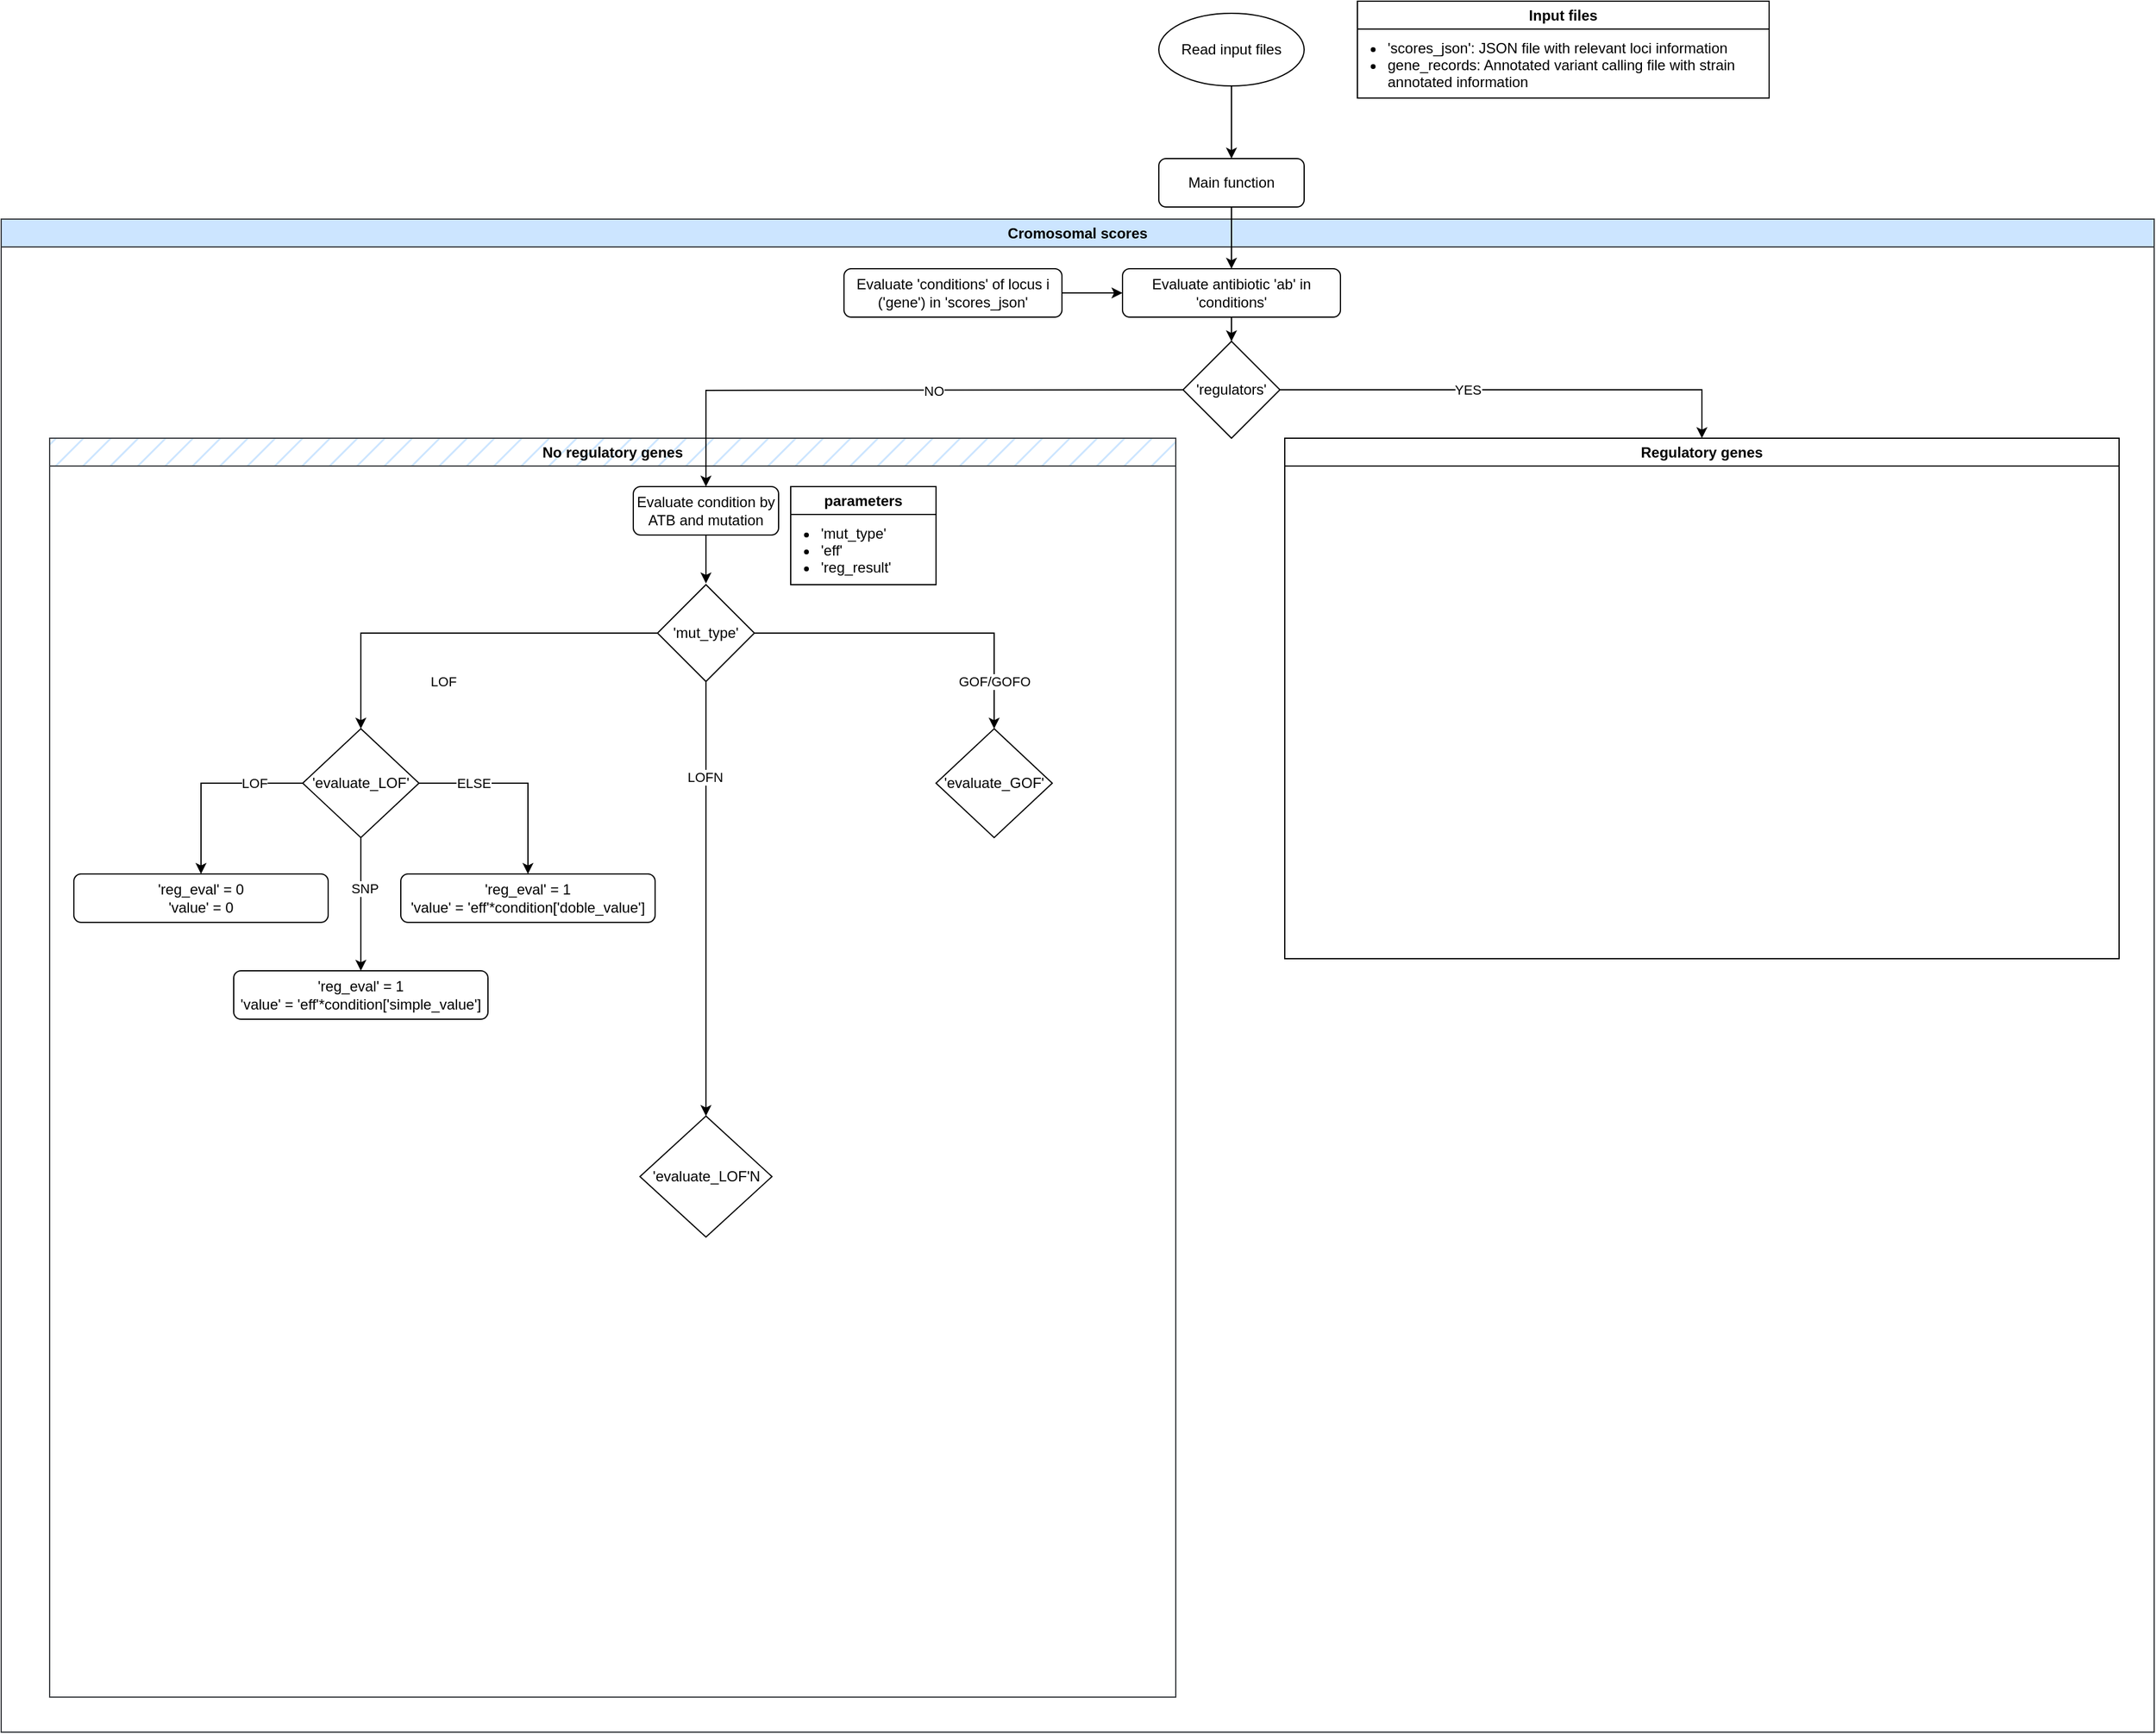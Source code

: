 <mxfile version="26.0.16">
  <diagram id="C5RBs43oDa-KdzZeNtuy" name="Page-1">
    <mxGraphModel dx="2261" dy="1944" grid="1" gridSize="10" guides="1" tooltips="1" connect="1" arrows="1" fold="1" page="1" pageScale="1" pageWidth="827" pageHeight="1169" math="0" shadow="0">
      <root>
        <mxCell id="WIyWlLk6GJQsqaUBKTNV-0" />
        <mxCell id="WIyWlLk6GJQsqaUBKTNV-1" parent="WIyWlLk6GJQsqaUBKTNV-0" />
        <mxCell id="jgtN1q6R72p-Jlgtg6lF-0" value="Cromosomal scores" style="swimlane;whiteSpace=wrap;html=1;fillColor=#cce5ff;strokeColor=#36393d;fillStyle=solid;" parent="WIyWlLk6GJQsqaUBKTNV-1" vertex="1">
          <mxGeometry x="-800" y="60" width="1778" height="1250" as="geometry" />
        </mxCell>
        <mxCell id="jgtN1q6R72p-Jlgtg6lF-1" value="No regulatory genes" style="swimlane;whiteSpace=wrap;html=1;fillColor=#cce5ff;strokeColor=#36393d;fillStyle=hatch;" parent="jgtN1q6R72p-Jlgtg6lF-0" vertex="1">
          <mxGeometry x="40" y="181" width="930" height="1040" as="geometry" />
        </mxCell>
        <mxCell id="hHSMLHifavFTPqrbUgCw-28" style="edgeStyle=orthogonalEdgeStyle;rounded=0;orthogonalLoop=1;jettySize=auto;html=1;exitX=0.5;exitY=1;exitDx=0;exitDy=0;entryX=0.5;entryY=0;entryDx=0;entryDy=0;" edge="1" parent="jgtN1q6R72p-Jlgtg6lF-1" source="hHSMLHifavFTPqrbUgCw-26">
          <mxGeometry relative="1" as="geometry">
            <mxPoint x="542" y="120" as="targetPoint" />
          </mxGeometry>
        </mxCell>
        <mxCell id="hHSMLHifavFTPqrbUgCw-26" value="Evaluate condition by ATB and mutation" style="rounded=1;whiteSpace=wrap;html=1;fontSize=12;glass=0;strokeWidth=1;shadow=0;" vertex="1" parent="jgtN1q6R72p-Jlgtg6lF-1">
          <mxGeometry x="482" y="40" width="120" height="40" as="geometry" />
        </mxCell>
        <mxCell id="hHSMLHifavFTPqrbUgCw-29" value="parameters" style="swimlane;whiteSpace=wrap;html=1;" vertex="1" parent="jgtN1q6R72p-Jlgtg6lF-1">
          <mxGeometry x="612" y="40" width="120" height="81" as="geometry" />
        </mxCell>
        <mxCell id="hHSMLHifavFTPqrbUgCw-30" value="&lt;ul&gt;&lt;li&gt;&#39;mut_type&#39;&lt;/li&gt;&lt;li&gt;&#39;eff&#39;&lt;/li&gt;&lt;li&gt;&#39;reg_result&#39;&lt;/li&gt;&lt;/ul&gt;" style="text;strokeColor=none;fillColor=none;align=left;verticalAlign=middle;spacingLeft=-17;spacingRight=4;overflow=hidden;points=[[0,0.5],[1,0.5]];portConstraint=eastwest;rotatable=0;whiteSpace=wrap;html=1;spacing=2;spacingTop=-6;" vertex="1" parent="hHSMLHifavFTPqrbUgCw-29">
          <mxGeometry y="23" width="120" height="58" as="geometry" />
        </mxCell>
        <mxCell id="hHSMLHifavFTPqrbUgCw-33" style="edgeStyle=orthogonalEdgeStyle;rounded=0;orthogonalLoop=1;jettySize=auto;html=1;exitX=0;exitY=0.5;exitDx=0;exitDy=0;entryX=0.5;entryY=0;entryDx=0;entryDy=0;" edge="1" parent="jgtN1q6R72p-Jlgtg6lF-1" source="hHSMLHifavFTPqrbUgCw-31" target="hHSMLHifavFTPqrbUgCw-38">
          <mxGeometry relative="1" as="geometry">
            <mxPoint x="426" y="240" as="targetPoint" />
          </mxGeometry>
        </mxCell>
        <mxCell id="hHSMLHifavFTPqrbUgCw-34" value="LOF" style="edgeLabel;html=1;align=center;verticalAlign=middle;resizable=0;points=[];" vertex="1" connectable="0" parent="hHSMLHifavFTPqrbUgCw-33">
          <mxGeometry x="-0.458" relative="1" as="geometry">
            <mxPoint x="-89" y="40" as="offset" />
          </mxGeometry>
        </mxCell>
        <mxCell id="hHSMLHifavFTPqrbUgCw-51" style="edgeStyle=orthogonalEdgeStyle;rounded=0;orthogonalLoop=1;jettySize=auto;html=1;exitX=0.5;exitY=1;exitDx=0;exitDy=0;entryX=0.5;entryY=0;entryDx=0;entryDy=0;" edge="1" parent="jgtN1q6R72p-Jlgtg6lF-1" source="hHSMLHifavFTPqrbUgCw-31" target="hHSMLHifavFTPqrbUgCw-50">
          <mxGeometry relative="1" as="geometry" />
        </mxCell>
        <mxCell id="hHSMLHifavFTPqrbUgCw-54" value="LOFN" style="edgeLabel;html=1;align=center;verticalAlign=middle;resizable=0;points=[];" vertex="1" connectable="0" parent="hHSMLHifavFTPqrbUgCw-51">
          <mxGeometry x="-0.56" y="-1" relative="1" as="geometry">
            <mxPoint as="offset" />
          </mxGeometry>
        </mxCell>
        <mxCell id="hHSMLHifavFTPqrbUgCw-31" value="&#39;mut_type&#39;" style="rhombus;whiteSpace=wrap;html=1;" vertex="1" parent="jgtN1q6R72p-Jlgtg6lF-1">
          <mxGeometry x="502" y="121" width="80" height="80" as="geometry" />
        </mxCell>
        <mxCell id="hHSMLHifavFTPqrbUgCw-36" style="edgeStyle=orthogonalEdgeStyle;rounded=0;orthogonalLoop=1;jettySize=auto;html=1;exitX=1;exitY=0.5;exitDx=0;exitDy=0;entryX=0.5;entryY=0;entryDx=0;entryDy=0;" edge="1" parent="jgtN1q6R72p-Jlgtg6lF-1" source="hHSMLHifavFTPqrbUgCw-31" target="hHSMLHifavFTPqrbUgCw-40">
          <mxGeometry relative="1" as="geometry">
            <mxPoint x="671" y="240" as="targetPoint" />
          </mxGeometry>
        </mxCell>
        <mxCell id="hHSMLHifavFTPqrbUgCw-37" value="GOF/GOFO" style="edgeLabel;html=1;align=center;verticalAlign=middle;resizable=0;points=[];" vertex="1" connectable="0" parent="hHSMLHifavFTPqrbUgCw-36">
          <mxGeometry x="-0.624" relative="1" as="geometry">
            <mxPoint x="146" y="40" as="offset" />
          </mxGeometry>
        </mxCell>
        <mxCell id="hHSMLHifavFTPqrbUgCw-57" style="edgeStyle=orthogonalEdgeStyle;rounded=0;orthogonalLoop=1;jettySize=auto;html=1;exitX=0.5;exitY=1;exitDx=0;exitDy=0;entryX=0.5;entryY=0;entryDx=0;entryDy=0;" edge="1" parent="jgtN1q6R72p-Jlgtg6lF-1" source="hHSMLHifavFTPqrbUgCw-38" target="hHSMLHifavFTPqrbUgCw-42">
          <mxGeometry relative="1" as="geometry" />
        </mxCell>
        <mxCell id="hHSMLHifavFTPqrbUgCw-58" value="SNP" style="edgeLabel;html=1;align=center;verticalAlign=middle;resizable=0;points=[];" vertex="1" connectable="0" parent="hHSMLHifavFTPqrbUgCw-57">
          <mxGeometry x="-0.236" y="3" relative="1" as="geometry">
            <mxPoint as="offset" />
          </mxGeometry>
        </mxCell>
        <mxCell id="hHSMLHifavFTPqrbUgCw-59" style="edgeStyle=orthogonalEdgeStyle;rounded=0;orthogonalLoop=1;jettySize=auto;html=1;exitX=0;exitY=0.5;exitDx=0;exitDy=0;entryX=0.5;entryY=0;entryDx=0;entryDy=0;" edge="1" parent="jgtN1q6R72p-Jlgtg6lF-1" source="hHSMLHifavFTPqrbUgCw-38" target="hHSMLHifavFTPqrbUgCw-41">
          <mxGeometry relative="1" as="geometry" />
        </mxCell>
        <mxCell id="hHSMLHifavFTPqrbUgCw-60" value="LOF" style="edgeLabel;html=1;align=center;verticalAlign=middle;resizable=0;points=[];" vertex="1" connectable="0" parent="hHSMLHifavFTPqrbUgCw-59">
          <mxGeometry x="-0.167" y="2" relative="1" as="geometry">
            <mxPoint x="26" y="-2" as="offset" />
          </mxGeometry>
        </mxCell>
        <mxCell id="hHSMLHifavFTPqrbUgCw-61" style="edgeStyle=orthogonalEdgeStyle;rounded=0;orthogonalLoop=1;jettySize=auto;html=1;exitX=1;exitY=0.5;exitDx=0;exitDy=0;entryX=0.5;entryY=0;entryDx=0;entryDy=0;" edge="1" parent="jgtN1q6R72p-Jlgtg6lF-1" source="hHSMLHifavFTPqrbUgCw-38" target="hHSMLHifavFTPqrbUgCw-43">
          <mxGeometry relative="1" as="geometry" />
        </mxCell>
        <mxCell id="hHSMLHifavFTPqrbUgCw-62" value="ELSE" style="edgeLabel;html=1;align=center;verticalAlign=middle;resizable=0;points=[];" vertex="1" connectable="0" parent="hHSMLHifavFTPqrbUgCw-61">
          <mxGeometry x="-0.648" y="-4" relative="1" as="geometry">
            <mxPoint x="16" y="-4" as="offset" />
          </mxGeometry>
        </mxCell>
        <mxCell id="hHSMLHifavFTPqrbUgCw-38" value="&#39;evaluate_LOF&#39;" style="rhombus;whiteSpace=wrap;html=1;" vertex="1" parent="jgtN1q6R72p-Jlgtg6lF-1">
          <mxGeometry x="209" y="240" width="96" height="90" as="geometry" />
        </mxCell>
        <mxCell id="hHSMLHifavFTPqrbUgCw-40" value="&#39;evaluate_GOF&#39;" style="rhombus;whiteSpace=wrap;html=1;" vertex="1" parent="jgtN1q6R72p-Jlgtg6lF-1">
          <mxGeometry x="732" y="240" width="96" height="90" as="geometry" />
        </mxCell>
        <mxCell id="hHSMLHifavFTPqrbUgCw-41" value="&#39;reg_eval&#39; = 0&lt;div&gt;&#39;value&#39; = 0&lt;/div&gt;" style="rounded=1;whiteSpace=wrap;html=1;fontSize=12;glass=0;strokeWidth=1;shadow=0;" vertex="1" parent="jgtN1q6R72p-Jlgtg6lF-1">
          <mxGeometry x="20" y="360" width="210" height="40" as="geometry" />
        </mxCell>
        <mxCell id="hHSMLHifavFTPqrbUgCw-42" value="&#39;reg_eval&#39; = 1&lt;div&gt;&#39;value&#39; = &#39;eff&#39;*condition[&#39;simple_value&#39;]&lt;/div&gt;" style="rounded=1;whiteSpace=wrap;html=1;fontSize=12;glass=0;strokeWidth=1;shadow=0;" vertex="1" parent="jgtN1q6R72p-Jlgtg6lF-1">
          <mxGeometry x="152" y="440" width="210" height="40" as="geometry" />
        </mxCell>
        <mxCell id="hHSMLHifavFTPqrbUgCw-43" value="&#39;reg_eval&#39; = 1&lt;div&gt;&#39;value&#39; = &#39;eff&#39;*condition[&#39;doble_value&#39;]&lt;/div&gt;" style="rounded=1;whiteSpace=wrap;html=1;fontSize=12;glass=0;strokeWidth=1;shadow=0;" vertex="1" parent="jgtN1q6R72p-Jlgtg6lF-1">
          <mxGeometry x="290" y="360" width="210" height="40" as="geometry" />
        </mxCell>
        <mxCell id="hHSMLHifavFTPqrbUgCw-50" value="&#39;evaluate_LOF&#39;N" style="rhombus;whiteSpace=wrap;html=1;" vertex="1" parent="jgtN1q6R72p-Jlgtg6lF-1">
          <mxGeometry x="487.5" y="560" width="109" height="100" as="geometry" />
        </mxCell>
        <mxCell id="jgtN1q6R72p-Jlgtg6lF-2" value="Regulatory genes" style="swimlane;whiteSpace=wrap;html=1;" parent="jgtN1q6R72p-Jlgtg6lF-0" vertex="1">
          <mxGeometry x="1060" y="181" width="689" height="430" as="geometry" />
        </mxCell>
        <mxCell id="hHSMLHifavFTPqrbUgCw-16" style="edgeStyle=orthogonalEdgeStyle;rounded=0;orthogonalLoop=1;jettySize=auto;html=1;exitX=1;exitY=0.5;exitDx=0;exitDy=0;entryX=0;entryY=0.5;entryDx=0;entryDy=0;" edge="1" parent="jgtN1q6R72p-Jlgtg6lF-0" source="hHSMLHifavFTPqrbUgCw-8" target="hHSMLHifavFTPqrbUgCw-14">
          <mxGeometry relative="1" as="geometry" />
        </mxCell>
        <mxCell id="hHSMLHifavFTPqrbUgCw-8" value="Evaluate &#39;conditions&#39; of locus i (&#39;gene&#39;) in &#39;scores_json&#39;" style="rounded=1;whiteSpace=wrap;html=1;fontSize=12;glass=0;strokeWidth=1;shadow=0;" vertex="1" parent="jgtN1q6R72p-Jlgtg6lF-0">
          <mxGeometry x="696" y="41" width="180" height="40" as="geometry" />
        </mxCell>
        <mxCell id="hHSMLHifavFTPqrbUgCw-18" style="edgeStyle=orthogonalEdgeStyle;rounded=0;orthogonalLoop=1;jettySize=auto;html=1;exitX=0.5;exitY=1;exitDx=0;exitDy=0;entryX=0.5;entryY=0;entryDx=0;entryDy=0;" edge="1" parent="jgtN1q6R72p-Jlgtg6lF-0" source="hHSMLHifavFTPqrbUgCw-14" target="hHSMLHifavFTPqrbUgCw-17">
          <mxGeometry relative="1" as="geometry" />
        </mxCell>
        <mxCell id="hHSMLHifavFTPqrbUgCw-14" value="Evaluate antibiotic &#39;ab&#39;&amp;nbsp;in &#39;conditions&#39;" style="rounded=1;whiteSpace=wrap;html=1;fontSize=12;glass=0;strokeWidth=1;shadow=0;" vertex="1" parent="jgtN1q6R72p-Jlgtg6lF-0">
          <mxGeometry x="926" y="41" width="180" height="40" as="geometry" />
        </mxCell>
        <mxCell id="hHSMLHifavFTPqrbUgCw-19" style="edgeStyle=orthogonalEdgeStyle;rounded=0;orthogonalLoop=1;jettySize=auto;html=1;exitX=0;exitY=0.5;exitDx=0;exitDy=0;entryX=0.5;entryY=0;entryDx=0;entryDy=0;" edge="1" parent="jgtN1q6R72p-Jlgtg6lF-0" target="hHSMLHifavFTPqrbUgCw-26">
          <mxGeometry relative="1" as="geometry">
            <mxPoint x="996" y="141" as="sourcePoint" />
          </mxGeometry>
        </mxCell>
        <mxCell id="hHSMLHifavFTPqrbUgCw-21" value="NO" style="edgeLabel;html=1;align=center;verticalAlign=middle;resizable=0;points=[];" vertex="1" connectable="0" parent="hHSMLHifavFTPqrbUgCw-19">
          <mxGeometry x="0.343" relative="1" as="geometry">
            <mxPoint x="105" as="offset" />
          </mxGeometry>
        </mxCell>
        <mxCell id="hHSMLHifavFTPqrbUgCw-55" style="edgeStyle=orthogonalEdgeStyle;rounded=0;orthogonalLoop=1;jettySize=auto;html=1;exitX=1;exitY=0.5;exitDx=0;exitDy=0;entryX=0.5;entryY=0;entryDx=0;entryDy=0;" edge="1" parent="jgtN1q6R72p-Jlgtg6lF-0" source="hHSMLHifavFTPqrbUgCw-17" target="jgtN1q6R72p-Jlgtg6lF-2">
          <mxGeometry relative="1" as="geometry" />
        </mxCell>
        <mxCell id="hHSMLHifavFTPqrbUgCw-56" value="YES" style="edgeLabel;html=1;align=center;verticalAlign=middle;resizable=0;points=[];" vertex="1" connectable="0" parent="hHSMLHifavFTPqrbUgCw-55">
          <mxGeometry x="0.007" y="-2" relative="1" as="geometry">
            <mxPoint x="-41" y="-2" as="offset" />
          </mxGeometry>
        </mxCell>
        <mxCell id="hHSMLHifavFTPqrbUgCw-17" value="&#39;regulators&#39;" style="rhombus;whiteSpace=wrap;html=1;" vertex="1" parent="jgtN1q6R72p-Jlgtg6lF-0">
          <mxGeometry x="976" y="101" width="80" height="80" as="geometry" />
        </mxCell>
        <mxCell id="hHSMLHifavFTPqrbUgCw-6" style="edgeStyle=orthogonalEdgeStyle;rounded=0;orthogonalLoop=1;jettySize=auto;html=1;exitX=0.5;exitY=1;exitDx=0;exitDy=0;" edge="1" parent="WIyWlLk6GJQsqaUBKTNV-1" source="hHSMLHifavFTPqrbUgCw-3" target="hHSMLHifavFTPqrbUgCw-0">
          <mxGeometry relative="1" as="geometry" />
        </mxCell>
        <mxCell id="hHSMLHifavFTPqrbUgCw-3" value="Read input files" style="ellipse;whiteSpace=wrap;html=1;" vertex="1" parent="WIyWlLk6GJQsqaUBKTNV-1">
          <mxGeometry x="156" y="-110" width="120" height="60" as="geometry" />
        </mxCell>
        <mxCell id="hHSMLHifavFTPqrbUgCw-4" value="Input files" style="swimlane;whiteSpace=wrap;html=1;" vertex="1" parent="WIyWlLk6GJQsqaUBKTNV-1">
          <mxGeometry x="320" y="-120" width="340" height="80" as="geometry" />
        </mxCell>
        <mxCell id="hHSMLHifavFTPqrbUgCw-5" value="&lt;ul&gt;&lt;li&gt;&#39;scores_json&#39;: JSON file with relevant loci information&lt;/li&gt;&lt;li&gt;gene_records: Annotated variant calling file with strain annotated information&lt;/li&gt;&lt;/ul&gt;" style="text;strokeColor=none;fillColor=none;align=left;verticalAlign=middle;spacingLeft=-17;spacingRight=4;overflow=hidden;points=[[0,0.5],[1,0.5]];portConstraint=eastwest;rotatable=0;whiteSpace=wrap;html=1;spacing=2;spacingTop=-6;" vertex="1" parent="hHSMLHifavFTPqrbUgCw-4">
          <mxGeometry y="23" width="334" height="58" as="geometry" />
        </mxCell>
        <mxCell id="hHSMLHifavFTPqrbUgCw-63" style="edgeStyle=orthogonalEdgeStyle;rounded=0;orthogonalLoop=1;jettySize=auto;html=1;exitX=0.5;exitY=1;exitDx=0;exitDy=0;entryX=0.5;entryY=0;entryDx=0;entryDy=0;" edge="1" parent="WIyWlLk6GJQsqaUBKTNV-1" source="hHSMLHifavFTPqrbUgCw-0" target="hHSMLHifavFTPqrbUgCw-14">
          <mxGeometry relative="1" as="geometry" />
        </mxCell>
        <mxCell id="hHSMLHifavFTPqrbUgCw-0" value="Main function" style="rounded=1;whiteSpace=wrap;html=1;fontSize=12;glass=0;strokeWidth=1;shadow=0;" vertex="1" parent="WIyWlLk6GJQsqaUBKTNV-1">
          <mxGeometry x="156" y="10" width="120" height="40" as="geometry" />
        </mxCell>
      </root>
    </mxGraphModel>
  </diagram>
</mxfile>
